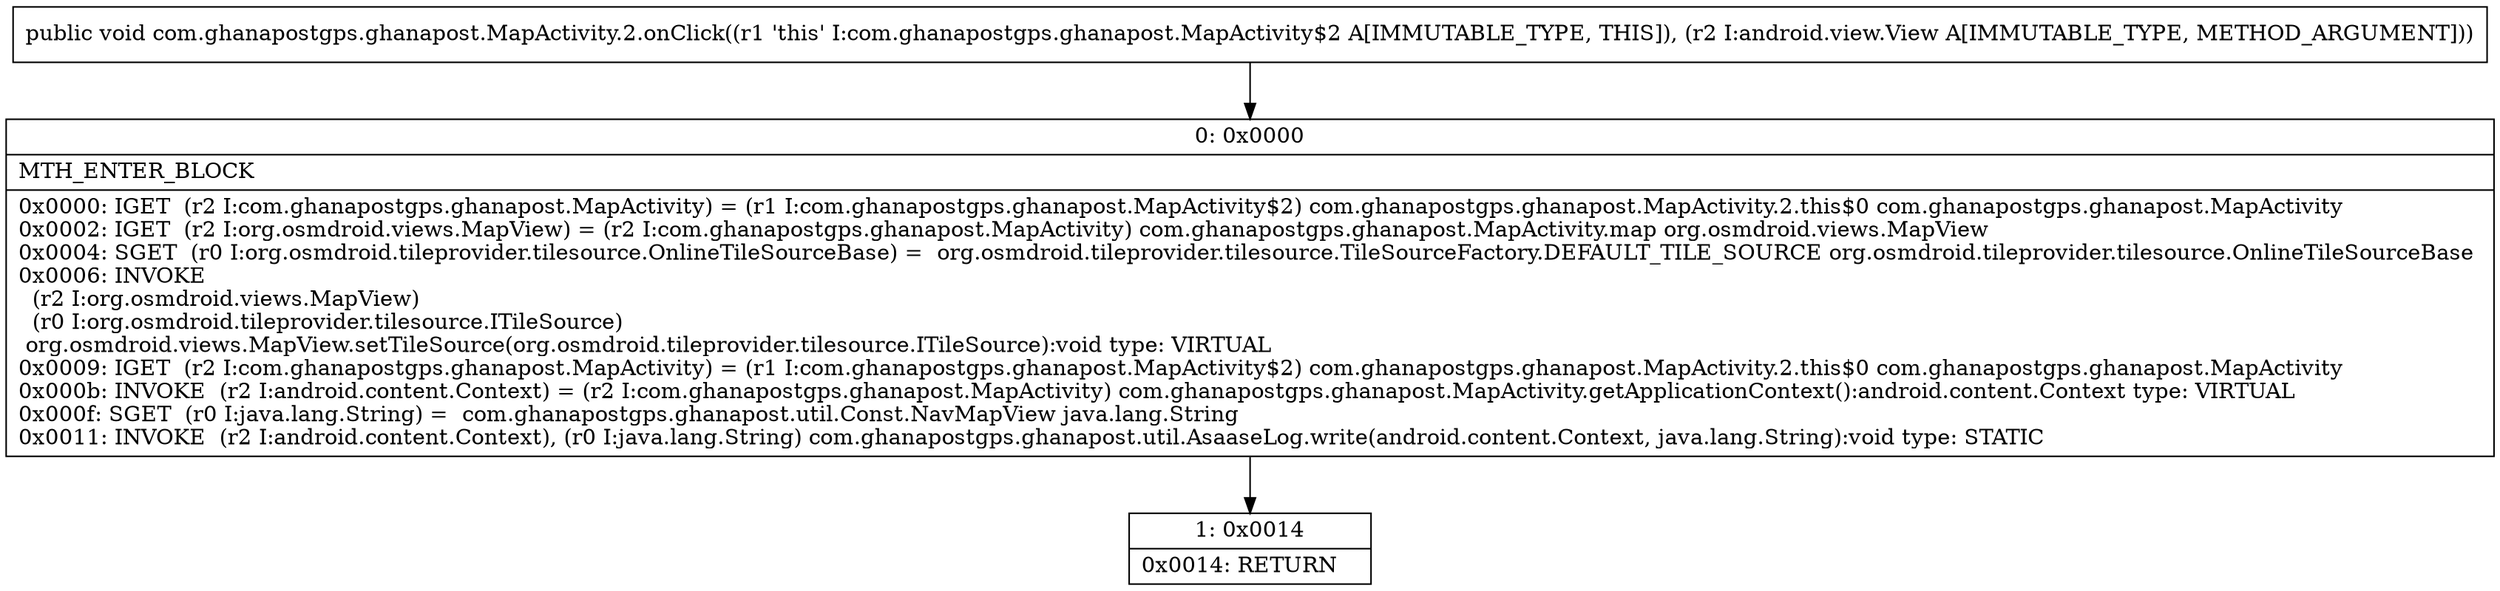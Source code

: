 digraph "CFG forcom.ghanapostgps.ghanapost.MapActivity.2.onClick(Landroid\/view\/View;)V" {
Node_0 [shape=record,label="{0\:\ 0x0000|MTH_ENTER_BLOCK\l|0x0000: IGET  (r2 I:com.ghanapostgps.ghanapost.MapActivity) = (r1 I:com.ghanapostgps.ghanapost.MapActivity$2) com.ghanapostgps.ghanapost.MapActivity.2.this$0 com.ghanapostgps.ghanapost.MapActivity \l0x0002: IGET  (r2 I:org.osmdroid.views.MapView) = (r2 I:com.ghanapostgps.ghanapost.MapActivity) com.ghanapostgps.ghanapost.MapActivity.map org.osmdroid.views.MapView \l0x0004: SGET  (r0 I:org.osmdroid.tileprovider.tilesource.OnlineTileSourceBase) =  org.osmdroid.tileprovider.tilesource.TileSourceFactory.DEFAULT_TILE_SOURCE org.osmdroid.tileprovider.tilesource.OnlineTileSourceBase \l0x0006: INVOKE  \l  (r2 I:org.osmdroid.views.MapView)\l  (r0 I:org.osmdroid.tileprovider.tilesource.ITileSource)\l org.osmdroid.views.MapView.setTileSource(org.osmdroid.tileprovider.tilesource.ITileSource):void type: VIRTUAL \l0x0009: IGET  (r2 I:com.ghanapostgps.ghanapost.MapActivity) = (r1 I:com.ghanapostgps.ghanapost.MapActivity$2) com.ghanapostgps.ghanapost.MapActivity.2.this$0 com.ghanapostgps.ghanapost.MapActivity \l0x000b: INVOKE  (r2 I:android.content.Context) = (r2 I:com.ghanapostgps.ghanapost.MapActivity) com.ghanapostgps.ghanapost.MapActivity.getApplicationContext():android.content.Context type: VIRTUAL \l0x000f: SGET  (r0 I:java.lang.String) =  com.ghanapostgps.ghanapost.util.Const.NavMapView java.lang.String \l0x0011: INVOKE  (r2 I:android.content.Context), (r0 I:java.lang.String) com.ghanapostgps.ghanapost.util.AsaaseLog.write(android.content.Context, java.lang.String):void type: STATIC \l}"];
Node_1 [shape=record,label="{1\:\ 0x0014|0x0014: RETURN   \l}"];
MethodNode[shape=record,label="{public void com.ghanapostgps.ghanapost.MapActivity.2.onClick((r1 'this' I:com.ghanapostgps.ghanapost.MapActivity$2 A[IMMUTABLE_TYPE, THIS]), (r2 I:android.view.View A[IMMUTABLE_TYPE, METHOD_ARGUMENT])) }"];
MethodNode -> Node_0;
Node_0 -> Node_1;
}

